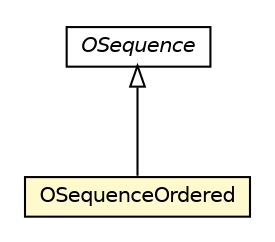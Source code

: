 #!/usr/local/bin/dot
#
# Class diagram 
# Generated by UMLGraph version R5_6-24-gf6e263 (http://www.umlgraph.org/)
#

digraph G {
	edge [fontname="Helvetica",fontsize=10,labelfontname="Helvetica",labelfontsize=10];
	node [fontname="Helvetica",fontsize=10,shape=plaintext];
	nodesep=0.25;
	ranksep=0.5;
	// com.orientechnologies.orient.core.metadata.sequence.OSequence
	c3670453 [label=<<table title="com.orientechnologies.orient.core.metadata.sequence.OSequence" border="0" cellborder="1" cellspacing="0" cellpadding="2" port="p" href="./OSequence.html">
		<tr><td><table border="0" cellspacing="0" cellpadding="1">
<tr><td align="center" balign="center"><font face="Helvetica-Oblique"> OSequence </font></td></tr>
		</table></td></tr>
		</table>>, URL="./OSequence.html", fontname="Helvetica", fontcolor="black", fontsize=10.0];
	// com.orientechnologies.orient.core.metadata.sequence.OSequenceOrdered
	c3670461 [label=<<table title="com.orientechnologies.orient.core.metadata.sequence.OSequenceOrdered" border="0" cellborder="1" cellspacing="0" cellpadding="2" port="p" bgcolor="lemonChiffon" href="./OSequenceOrdered.html">
		<tr><td><table border="0" cellspacing="0" cellpadding="1">
<tr><td align="center" balign="center"> OSequenceOrdered </td></tr>
		</table></td></tr>
		</table>>, URL="./OSequenceOrdered.html", fontname="Helvetica", fontcolor="black", fontsize=10.0];
	//com.orientechnologies.orient.core.metadata.sequence.OSequenceOrdered extends com.orientechnologies.orient.core.metadata.sequence.OSequence
	c3670453:p -> c3670461:p [dir=back,arrowtail=empty];
}


